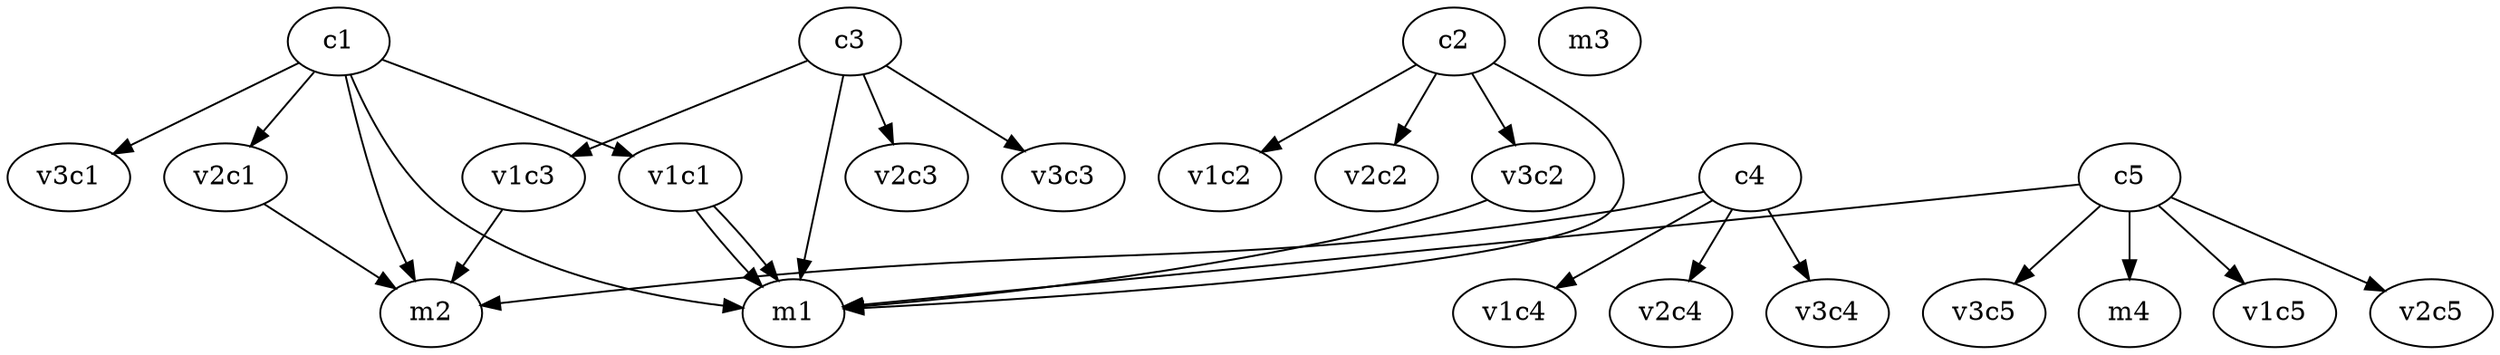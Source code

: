 digraph G {
	subgraph model {
		m1;
		m2;
		m3;
    m4;
	}	
	subgraph view {
		subgraph viewsC1 {
			v1c1;
			v2c1;
			v3c1;
		}
		subgraph viewsC2 {
			v1c2;
			v2c2;
			v3c2;
		}
		subgraph viewsC3 {
			v1c3;
			v2c3;
			v3c3;
		}
		subgraph viewsC4 {
			v1c4;
			v2c4;
			v3c4;
		}
		subgraph viewsC5 {
			v1c5;
			v2c5;
			v3c5;
		}
	}
	subgraph controller {
		c1;
		c2;
		c3;
		c4;
		c5;
	}

	v1c1 -> m1;
	v2c1 -> m2;
	v3c2 -> m1;
	v1c3 -> m2;
	v1c1 -> m1;
		
       c5 -> m4;
	c1 -> m1;
	c1 -> m2;
	c2 -> m1;
	c3 -> m1;
	c4 -> m2;
	c5 -> m1;
	
	c1 -> v1c1;
	c1 -> v2c1;
	c1 -> v3c1;
	c2 -> v1c2;
	c2 -> v2c2;
	c2 -> v3c2;
	c3 -> v1c3;
	c3 -> v2c3;
	c3 -> v3c3;
	c4 -> v1c4;
	c4 -> v2c4;
	c4 -> v3c4;
	c5 -> v1c5;
	c5 -> v2c5;
	c5 -> v3c5;
}